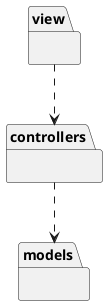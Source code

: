 @startuml packageDiagram

package view{}

package controllers{}

package models{}

view ..> controllers
controllers ..> models
 
@enduml